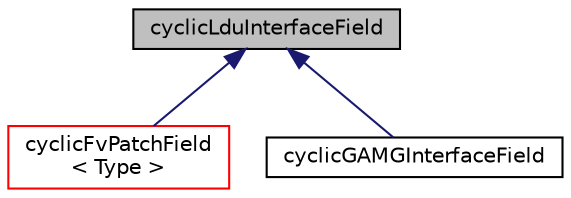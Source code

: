 digraph "cyclicLduInterfaceField"
{
  bgcolor="transparent";
  edge [fontname="Helvetica",fontsize="10",labelfontname="Helvetica",labelfontsize="10"];
  node [fontname="Helvetica",fontsize="10",shape=record];
  Node1 [label="cyclicLduInterfaceField",height=0.2,width=0.4,color="black", fillcolor="grey75", style="filled", fontcolor="black"];
  Node1 -> Node2 [dir="back",color="midnightblue",fontsize="10",style="solid",fontname="Helvetica"];
  Node2 [label="cyclicFvPatchField\l\< Type \>",height=0.2,width=0.4,color="red",URL="$a00483.html",tooltip="This boundary condition enforces a cyclic condition between a pair of boundaries. ..."];
  Node1 -> Node3 [dir="back",color="midnightblue",fontsize="10",style="solid",fontname="Helvetica"];
  Node3 [label="cyclicGAMGInterfaceField",height=0.2,width=0.4,color="black",URL="$a00486.html",tooltip="GAMG agglomerated cyclic interface field. "];
}
